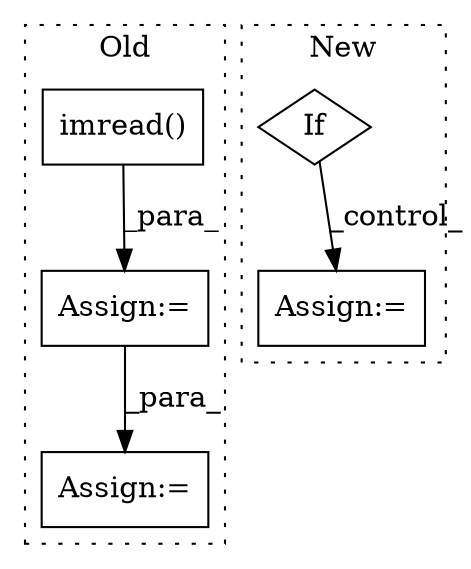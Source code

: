 digraph G {
subgraph cluster0 {
1 [label="imread()" a="75" s="1932,1947" l="11,1" shape="box"];
3 [label="Assign:=" a="68" s="1916" l="3" shape="box"];
5 [label="Assign:=" a="68" s="1975" l="3" shape="box"];
label = "Old";
style="dotted";
}
subgraph cluster1 {
2 [label="If" a="96" s="1591" l="3" shape="diamond"];
4 [label="Assign:=" a="68" s="1628" l="3" shape="box"];
label = "New";
style="dotted";
}
1 -> 3 [label="_para_"];
2 -> 4 [label="_control_"];
3 -> 5 [label="_para_"];
}